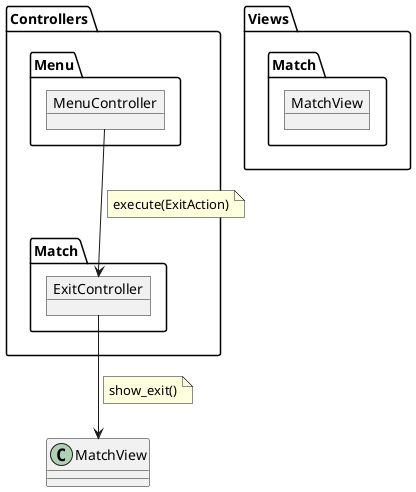 @startuml

package Views {
    package Match as MatchView {
        object MatchView
    }
}

package Controllers {
    package "Match" as MatchController {
        object ExitController
    }

    package Menu {
        object MenuController
    }

    MenuController --> ExitController
    note on link
        execute(ExitAction)
    end note

}

ExitController --> MatchView
note on link
    show_exit()
end note

@enduml
